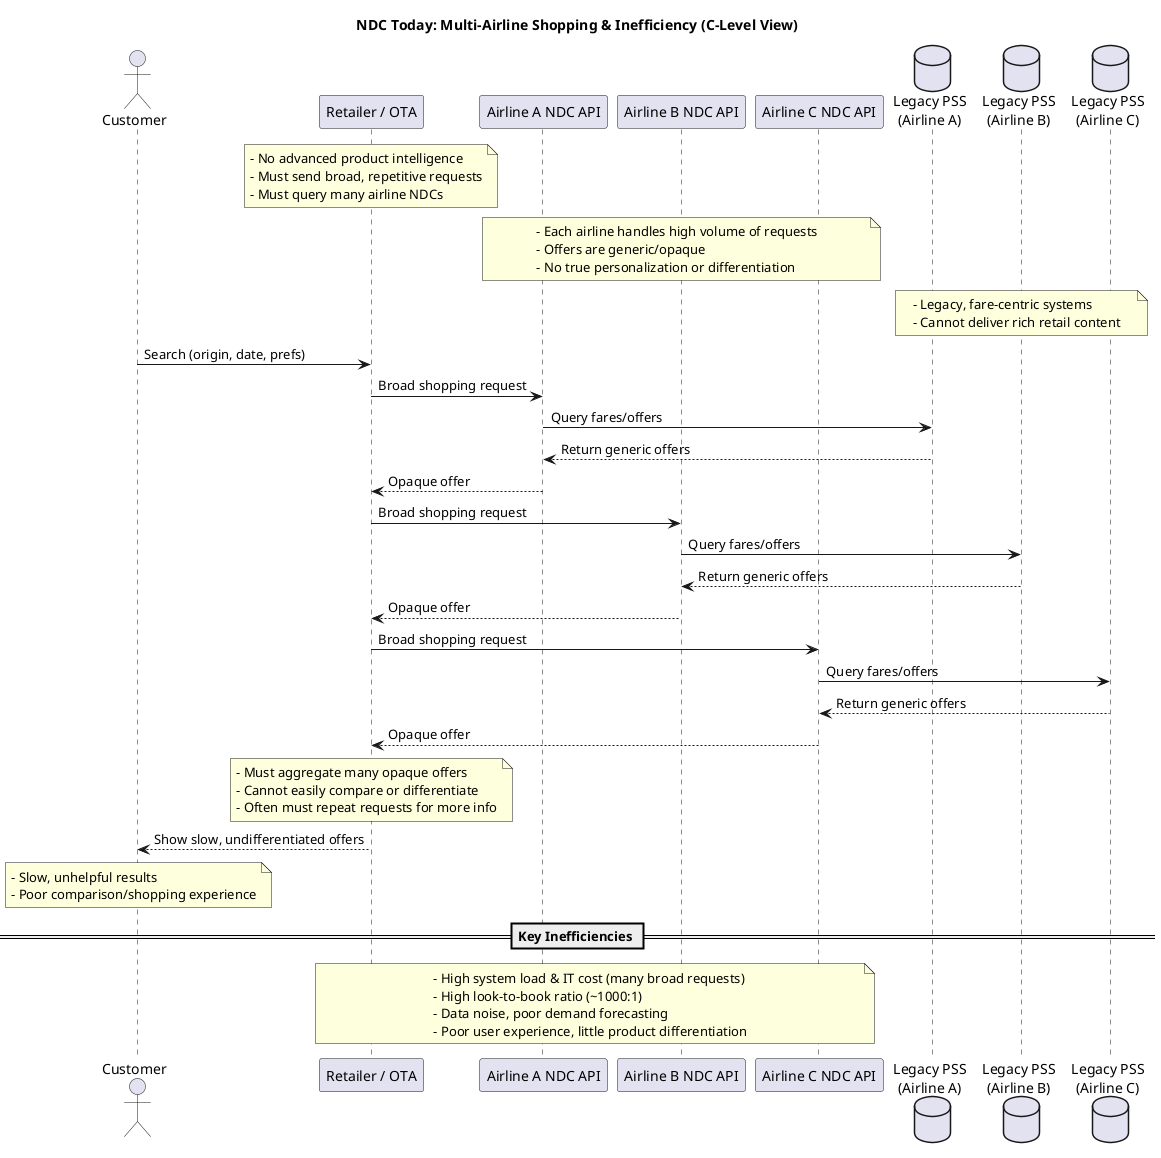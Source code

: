 @startuml
title NDC Today: Multi-Airline Shopping & Inefficiency (C-Level View)

actor Customer
participant "Retailer / OTA" as Retailer
participant "Airline A NDC API" as NDC_A
participant "Airline B NDC API" as NDC_B
participant "Airline C NDC API" as NDC_C
database "Legacy PSS\n(Airline A)" as PSS_A
database "Legacy PSS\n(Airline B)" as PSS_B
database "Legacy PSS\n(Airline C)" as PSS_C

note over Retailer
- No advanced product intelligence
- Must send broad, repetitive requests
- Must query many airline NDCs
end note

note over NDC_A, NDC_C
- Each airline handles high volume of requests
- Offers are generic/opaque
- No true personalization or differentiation
end note

note over PSS_A, PSS_C
- Legacy, fare-centric systems
- Cannot deliver rich retail content
end note

Customer -> Retailer : Search (origin, date, prefs)

Retailer -> NDC_A : Broad shopping request
NDC_A -> PSS_A : Query fares/offers
PSS_A --> NDC_A : Return generic offers
NDC_A --> Retailer : Opaque offer

Retailer -> NDC_B : Broad shopping request
NDC_B -> PSS_B : Query fares/offers
PSS_B --> NDC_B : Return generic offers
NDC_B --> Retailer : Opaque offer

Retailer -> NDC_C : Broad shopping request
NDC_C -> PSS_C : Query fares/offers
PSS_C --> NDC_C : Return generic offers
NDC_C --> Retailer : Opaque offer

note over Retailer
- Must aggregate many opaque offers
- Cannot easily compare or differentiate
- Often must repeat requests for more info
end note

Retailer --> Customer : Show slow, undifferentiated offers

note over Customer
- Slow, unhelpful results
- Poor comparison/shopping experience
end note

== Key Inefficiencies ==

note over Retailer, NDC_C
- High system load & IT cost (many broad requests)
- High look-to-book ratio (~1000:1)
- Data noise, poor demand forecasting
- Poor user experience, little product differentiation
end note
@enduml